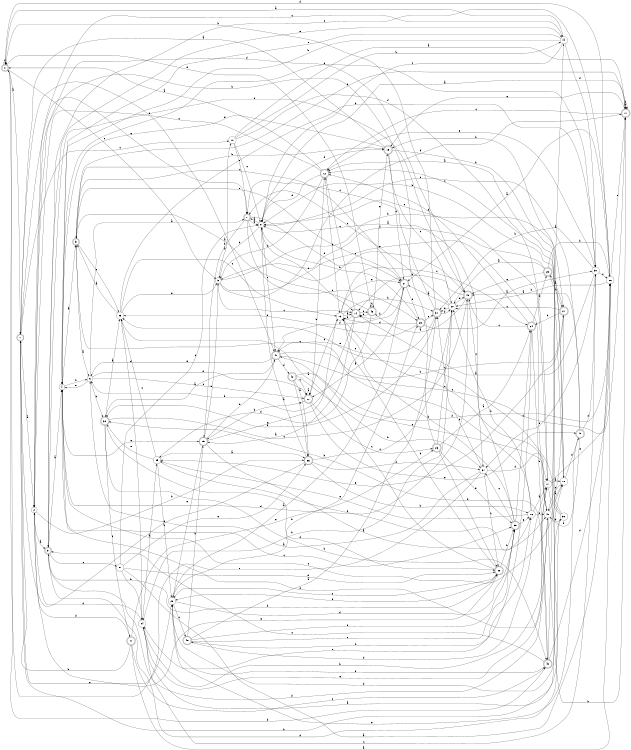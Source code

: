 digraph n42_7 {
__start0 [label="" shape="none"];

rankdir=LR;
size="8,5";

s0 [style="rounded,filled", color="black", fillcolor="white" shape="doublecircle", label="0"];
s1 [style="rounded,filled", color="black", fillcolor="white" shape="doublecircle", label="1"];
s2 [style="filled", color="black", fillcolor="white" shape="circle", label="2"];
s3 [style="rounded,filled", color="black", fillcolor="white" shape="doublecircle", label="3"];
s4 [style="filled", color="black", fillcolor="white" shape="circle", label="4"];
s5 [style="rounded,filled", color="black", fillcolor="white" shape="doublecircle", label="5"];
s6 [style="filled", color="black", fillcolor="white" shape="circle", label="6"];
s7 [style="rounded,filled", color="black", fillcolor="white" shape="doublecircle", label="7"];
s8 [style="filled", color="black", fillcolor="white" shape="circle", label="8"];
s9 [style="filled", color="black", fillcolor="white" shape="circle", label="9"];
s10 [style="filled", color="black", fillcolor="white" shape="circle", label="10"];
s11 [style="rounded,filled", color="black", fillcolor="white" shape="doublecircle", label="11"];
s12 [style="rounded,filled", color="black", fillcolor="white" shape="doublecircle", label="12"];
s13 [style="filled", color="black", fillcolor="white" shape="circle", label="13"];
s14 [style="rounded,filled", color="black", fillcolor="white" shape="doublecircle", label="14"];
s15 [style="rounded,filled", color="black", fillcolor="white" shape="doublecircle", label="15"];
s16 [style="filled", color="black", fillcolor="white" shape="circle", label="16"];
s17 [style="filled", color="black", fillcolor="white" shape="circle", label="17"];
s18 [style="filled", color="black", fillcolor="white" shape="circle", label="18"];
s19 [style="rounded,filled", color="black", fillcolor="white" shape="doublecircle", label="19"];
s20 [style="filled", color="black", fillcolor="white" shape="circle", label="20"];
s21 [style="rounded,filled", color="black", fillcolor="white" shape="doublecircle", label="21"];
s22 [style="rounded,filled", color="black", fillcolor="white" shape="doublecircle", label="22"];
s23 [style="rounded,filled", color="black", fillcolor="white" shape="doublecircle", label="23"];
s24 [style="rounded,filled", color="black", fillcolor="white" shape="doublecircle", label="24"];
s25 [style="rounded,filled", color="black", fillcolor="white" shape="doublecircle", label="25"];
s26 [style="filled", color="black", fillcolor="white" shape="circle", label="26"];
s27 [style="rounded,filled", color="black", fillcolor="white" shape="doublecircle", label="27"];
s28 [style="filled", color="black", fillcolor="white" shape="circle", label="28"];
s29 [style="rounded,filled", color="black", fillcolor="white" shape="doublecircle", label="29"];
s30 [style="filled", color="black", fillcolor="white" shape="circle", label="30"];
s31 [style="rounded,filled", color="black", fillcolor="white" shape="doublecircle", label="31"];
s32 [style="rounded,filled", color="black", fillcolor="white" shape="doublecircle", label="32"];
s33 [style="filled", color="black", fillcolor="white" shape="circle", label="33"];
s34 [style="filled", color="black", fillcolor="white" shape="circle", label="34"];
s35 [style="filled", color="black", fillcolor="white" shape="circle", label="35"];
s36 [style="rounded,filled", color="black", fillcolor="white" shape="doublecircle", label="36"];
s37 [style="filled", color="black", fillcolor="white" shape="circle", label="37"];
s38 [style="rounded,filled", color="black", fillcolor="white" shape="doublecircle", label="38"];
s39 [style="rounded,filled", color="black", fillcolor="white" shape="doublecircle", label="39"];
s40 [style="filled", color="black", fillcolor="white" shape="circle", label="40"];
s41 [style="rounded,filled", color="black", fillcolor="white" shape="doublecircle", label="41"];
s42 [style="rounded,filled", color="black", fillcolor="white" shape="doublecircle", label="42"];
s43 [style="rounded,filled", color="black", fillcolor="white" shape="doublecircle", label="43"];
s44 [style="filled", color="black", fillcolor="white" shape="circle", label="44"];
s45 [style="rounded,filled", color="black", fillcolor="white" shape="doublecircle", label="45"];
s46 [style="rounded,filled", color="black", fillcolor="white" shape="doublecircle", label="46"];
s47 [style="rounded,filled", color="black", fillcolor="white" shape="doublecircle", label="47"];
s48 [style="rounded,filled", color="black", fillcolor="white" shape="doublecircle", label="48"];
s49 [style="rounded,filled", color="black", fillcolor="white" shape="doublecircle", label="49"];
s50 [style="filled", color="black", fillcolor="white" shape="circle", label="50"];
s51 [style="filled", color="black", fillcolor="white" shape="circle", label="51"];
s0 -> s1 [label="a"];
s0 -> s43 [label="b"];
s0 -> s9 [label="c"];
s0 -> s0 [label="d"];
s0 -> s46 [label="e"];
s1 -> s2 [label="a"];
s1 -> s18 [label="b"];
s1 -> s10 [label="c"];
s1 -> s41 [label="d"];
s1 -> s7 [label="e"];
s2 -> s3 [label="a"];
s2 -> s36 [label="b"];
s2 -> s44 [label="c"];
s2 -> s45 [label="d"];
s2 -> s38 [label="e"];
s3 -> s4 [label="a"];
s3 -> s38 [label="b"];
s3 -> s51 [label="c"];
s3 -> s40 [label="d"];
s3 -> s44 [label="e"];
s4 -> s5 [label="a"];
s4 -> s6 [label="b"];
s4 -> s39 [label="c"];
s4 -> s30 [label="d"];
s4 -> s15 [label="e"];
s5 -> s6 [label="a"];
s5 -> s19 [label="b"];
s5 -> s33 [label="c"];
s5 -> s11 [label="d"];
s5 -> s21 [label="e"];
s6 -> s7 [label="a"];
s6 -> s32 [label="b"];
s6 -> s22 [label="c"];
s6 -> s22 [label="d"];
s6 -> s4 [label="e"];
s7 -> s8 [label="a"];
s7 -> s15 [label="b"];
s7 -> s29 [label="c"];
s7 -> s21 [label="d"];
s7 -> s45 [label="e"];
s8 -> s7 [label="a"];
s8 -> s9 [label="b"];
s8 -> s14 [label="c"];
s8 -> s19 [label="d"];
s8 -> s41 [label="e"];
s9 -> s10 [label="a"];
s9 -> s27 [label="b"];
s9 -> s14 [label="c"];
s9 -> s11 [label="d"];
s9 -> s40 [label="e"];
s10 -> s11 [label="a"];
s10 -> s44 [label="b"];
s10 -> s8 [label="c"];
s10 -> s17 [label="d"];
s10 -> s7 [label="e"];
s11 -> s8 [label="a"];
s11 -> s11 [label="b"];
s11 -> s12 [label="c"];
s11 -> s11 [label="d"];
s11 -> s19 [label="e"];
s12 -> s0 [label="a"];
s12 -> s13 [label="b"];
s12 -> s2 [label="c"];
s12 -> s9 [label="d"];
s12 -> s8 [label="e"];
s13 -> s14 [label="a"];
s13 -> s31 [label="b"];
s13 -> s24 [label="c"];
s13 -> s22 [label="d"];
s13 -> s21 [label="e"];
s14 -> s15 [label="a"];
s14 -> s6 [label="b"];
s14 -> s12 [label="c"];
s14 -> s13 [label="d"];
s14 -> s46 [label="e"];
s15 -> s16 [label="a"];
s15 -> s9 [label="b"];
s15 -> s13 [label="c"];
s15 -> s41 [label="d"];
s15 -> s28 [label="e"];
s16 -> s17 [label="a"];
s16 -> s20 [label="b"];
s16 -> s5 [label="c"];
s16 -> s40 [label="d"];
s16 -> s35 [label="e"];
s17 -> s18 [label="a"];
s17 -> s50 [label="b"];
s17 -> s8 [label="c"];
s17 -> s48 [label="d"];
s17 -> s26 [label="e"];
s18 -> s12 [label="a"];
s18 -> s19 [label="b"];
s18 -> s4 [label="c"];
s18 -> s49 [label="d"];
s18 -> s40 [label="e"];
s19 -> s1 [label="a"];
s19 -> s18 [label="b"];
s19 -> s20 [label="c"];
s19 -> s21 [label="d"];
s19 -> s4 [label="e"];
s20 -> s21 [label="a"];
s20 -> s34 [label="b"];
s20 -> s7 [label="c"];
s20 -> s45 [label="d"];
s20 -> s31 [label="e"];
s21 -> s22 [label="a"];
s21 -> s14 [label="b"];
s21 -> s5 [label="c"];
s21 -> s41 [label="d"];
s21 -> s29 [label="e"];
s22 -> s22 [label="a"];
s22 -> s12 [label="b"];
s22 -> s23 [label="c"];
s22 -> s15 [label="d"];
s22 -> s49 [label="e"];
s23 -> s24 [label="a"];
s23 -> s2 [label="b"];
s23 -> s20 [label="c"];
s23 -> s38 [label="d"];
s23 -> s39 [label="e"];
s24 -> s25 [label="a"];
s24 -> s43 [label="b"];
s24 -> s45 [label="c"];
s24 -> s12 [label="d"];
s24 -> s34 [label="e"];
s25 -> s20 [label="a"];
s25 -> s26 [label="b"];
s25 -> s27 [label="c"];
s25 -> s9 [label="d"];
s25 -> s45 [label="e"];
s26 -> s21 [label="a"];
s26 -> s20 [label="b"];
s26 -> s3 [label="c"];
s26 -> s0 [label="d"];
s26 -> s11 [label="e"];
s27 -> s25 [label="a"];
s27 -> s24 [label="b"];
s27 -> s20 [label="c"];
s27 -> s28 [label="d"];
s27 -> s35 [label="e"];
s28 -> s21 [label="a"];
s28 -> s29 [label="b"];
s28 -> s48 [label="c"];
s28 -> s39 [label="d"];
s28 -> s1 [label="e"];
s29 -> s30 [label="a"];
s29 -> s8 [label="b"];
s29 -> s31 [label="c"];
s29 -> s13 [label="d"];
s29 -> s33 [label="e"];
s30 -> s14 [label="a"];
s30 -> s31 [label="b"];
s30 -> s26 [label="c"];
s30 -> s37 [label="d"];
s30 -> s12 [label="e"];
s31 -> s32 [label="a"];
s31 -> s0 [label="b"];
s31 -> s7 [label="c"];
s31 -> s20 [label="d"];
s31 -> s41 [label="e"];
s32 -> s33 [label="a"];
s32 -> s43 [label="b"];
s32 -> s45 [label="c"];
s32 -> s38 [label="d"];
s32 -> s47 [label="e"];
s33 -> s5 [label="a"];
s33 -> s30 [label="b"];
s33 -> s13 [label="c"];
s33 -> s34 [label="d"];
s33 -> s9 [label="e"];
s34 -> s35 [label="a"];
s34 -> s17 [label="b"];
s34 -> s30 [label="c"];
s34 -> s2 [label="d"];
s34 -> s17 [label="e"];
s35 -> s36 [label="a"];
s35 -> s28 [label="b"];
s35 -> s33 [label="c"];
s35 -> s40 [label="d"];
s35 -> s32 [label="e"];
s36 -> s8 [label="a"];
s36 -> s16 [label="b"];
s36 -> s20 [label="c"];
s36 -> s37 [label="d"];
s36 -> s1 [label="e"];
s37 -> s6 [label="a"];
s37 -> s31 [label="b"];
s37 -> s38 [label="c"];
s37 -> s17 [label="d"];
s37 -> s0 [label="e"];
s38 -> s33 [label="a"];
s38 -> s39 [label="b"];
s38 -> s28 [label="c"];
s38 -> s13 [label="d"];
s38 -> s28 [label="e"];
s39 -> s8 [label="a"];
s39 -> s13 [label="b"];
s39 -> s37 [label="c"];
s39 -> s24 [label="d"];
s39 -> s16 [label="e"];
s40 -> s18 [label="a"];
s40 -> s11 [label="b"];
s40 -> s13 [label="c"];
s40 -> s4 [label="d"];
s40 -> s41 [label="e"];
s41 -> s32 [label="a"];
s41 -> s27 [label="b"];
s41 -> s11 [label="c"];
s41 -> s42 [label="d"];
s41 -> s6 [label="e"];
s42 -> s36 [label="a"];
s42 -> s37 [label="b"];
s42 -> s22 [label="c"];
s42 -> s26 [label="d"];
s42 -> s36 [label="e"];
s43 -> s44 [label="a"];
s43 -> s32 [label="b"];
s43 -> s3 [label="c"];
s43 -> s26 [label="d"];
s43 -> s28 [label="e"];
s44 -> s0 [label="a"];
s44 -> s4 [label="b"];
s44 -> s8 [label="c"];
s44 -> s30 [label="d"];
s44 -> s4 [label="e"];
s45 -> s46 [label="a"];
s45 -> s14 [label="b"];
s45 -> s37 [label="c"];
s45 -> s4 [label="d"];
s45 -> s3 [label="e"];
s46 -> s5 [label="a"];
s46 -> s14 [label="b"];
s46 -> s46 [label="c"];
s46 -> s35 [label="d"];
s46 -> s19 [label="e"];
s47 -> s26 [label="a"];
s47 -> s1 [label="b"];
s47 -> s43 [label="c"];
s47 -> s2 [label="d"];
s47 -> s23 [label="e"];
s48 -> s31 [label="a"];
s48 -> s15 [label="b"];
s48 -> s39 [label="c"];
s48 -> s16 [label="d"];
s48 -> s39 [label="e"];
s49 -> s45 [label="a"];
s49 -> s40 [label="b"];
s49 -> s8 [label="c"];
s49 -> s30 [label="d"];
s49 -> s28 [label="e"];
s50 -> s34 [label="a"];
s50 -> s8 [label="b"];
s50 -> s12 [label="c"];
s50 -> s3 [label="d"];
s50 -> s33 [label="e"];
s51 -> s26 [label="a"];
s51 -> s34 [label="b"];
s51 -> s8 [label="c"];
s51 -> s38 [label="d"];
s51 -> s36 [label="e"];

}
